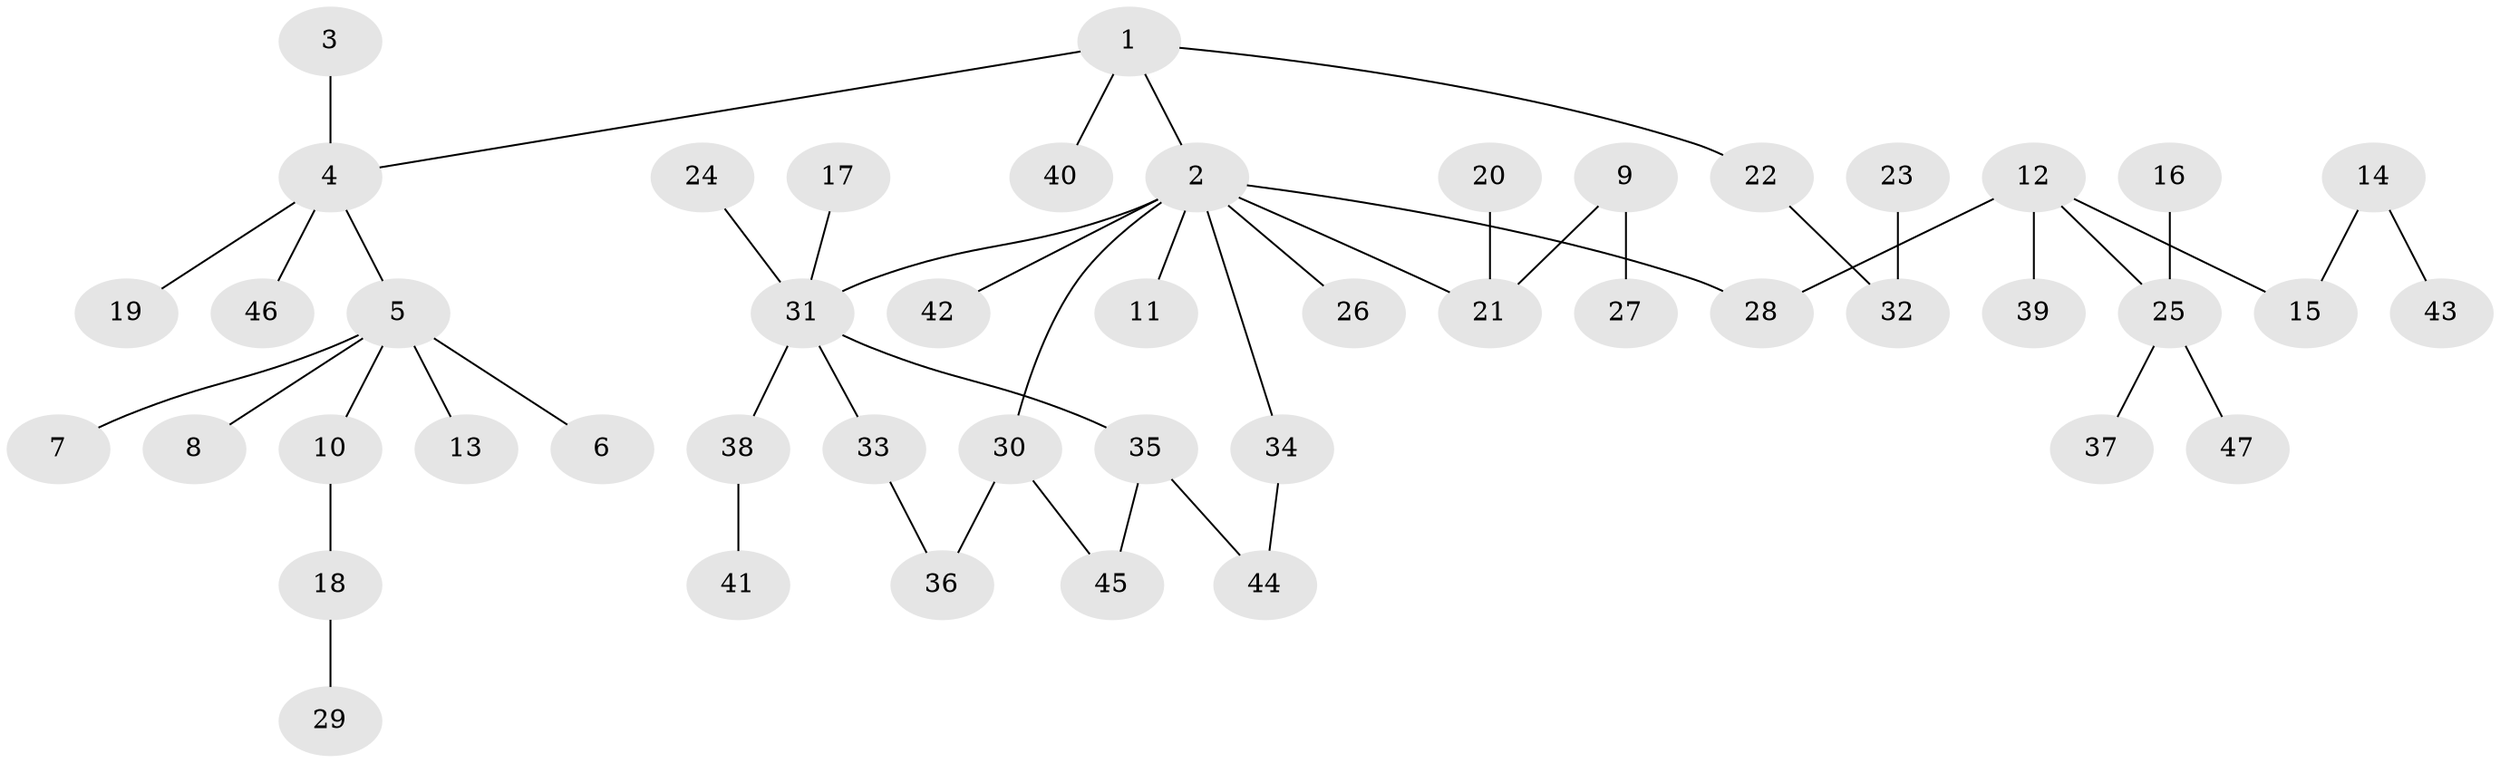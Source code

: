 // original degree distribution, {7: 0.021505376344086023, 4: 0.053763440860215055, 3: 0.16129032258064516, 6: 0.010752688172043012, 2: 0.2903225806451613, 1: 0.44086021505376344, 5: 0.021505376344086023}
// Generated by graph-tools (version 1.1) at 2025/49/03/09/25 03:49:25]
// undirected, 47 vertices, 49 edges
graph export_dot {
graph [start="1"]
  node [color=gray90,style=filled];
  1;
  2;
  3;
  4;
  5;
  6;
  7;
  8;
  9;
  10;
  11;
  12;
  13;
  14;
  15;
  16;
  17;
  18;
  19;
  20;
  21;
  22;
  23;
  24;
  25;
  26;
  27;
  28;
  29;
  30;
  31;
  32;
  33;
  34;
  35;
  36;
  37;
  38;
  39;
  40;
  41;
  42;
  43;
  44;
  45;
  46;
  47;
  1 -- 2 [weight=1.0];
  1 -- 4 [weight=1.0];
  1 -- 22 [weight=1.0];
  1 -- 40 [weight=1.0];
  2 -- 11 [weight=1.0];
  2 -- 21 [weight=1.0];
  2 -- 26 [weight=1.0];
  2 -- 28 [weight=1.0];
  2 -- 30 [weight=1.0];
  2 -- 31 [weight=1.0];
  2 -- 34 [weight=1.0];
  2 -- 42 [weight=1.0];
  3 -- 4 [weight=1.0];
  4 -- 5 [weight=1.0];
  4 -- 19 [weight=1.0];
  4 -- 46 [weight=1.0];
  5 -- 6 [weight=1.0];
  5 -- 7 [weight=1.0];
  5 -- 8 [weight=1.0];
  5 -- 10 [weight=1.0];
  5 -- 13 [weight=1.0];
  9 -- 21 [weight=1.0];
  9 -- 27 [weight=1.0];
  10 -- 18 [weight=1.0];
  12 -- 15 [weight=1.0];
  12 -- 25 [weight=1.0];
  12 -- 28 [weight=1.0];
  12 -- 39 [weight=1.0];
  14 -- 15 [weight=1.0];
  14 -- 43 [weight=1.0];
  16 -- 25 [weight=1.0];
  17 -- 31 [weight=1.0];
  18 -- 29 [weight=1.0];
  20 -- 21 [weight=1.0];
  22 -- 32 [weight=1.0];
  23 -- 32 [weight=1.0];
  24 -- 31 [weight=1.0];
  25 -- 37 [weight=1.0];
  25 -- 47 [weight=1.0];
  30 -- 36 [weight=1.0];
  30 -- 45 [weight=1.0];
  31 -- 33 [weight=1.0];
  31 -- 35 [weight=1.0];
  31 -- 38 [weight=1.0];
  33 -- 36 [weight=1.0];
  34 -- 44 [weight=1.0];
  35 -- 44 [weight=1.0];
  35 -- 45 [weight=1.0];
  38 -- 41 [weight=1.0];
}
